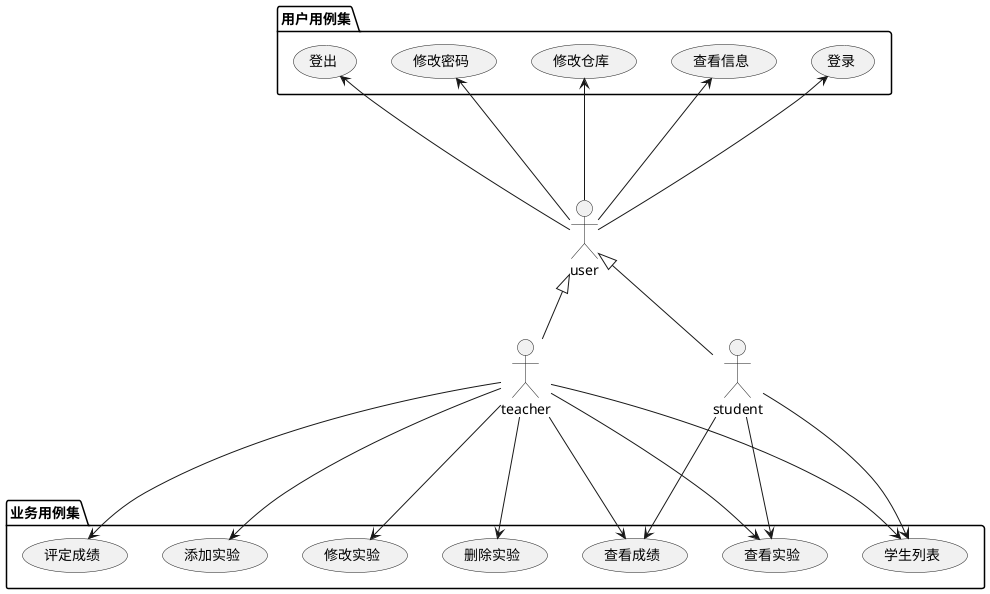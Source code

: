 @startuml
actor teacher
actor student
actor user
user <|-- teacher
user <|-- student

package 用户用例集{
    user --up-> (登录)
    user --up-> (查看信息)
    user --up-> (修改仓库)
    user --up-> (修改密码)
    user --up-> (登出)
}

package 业务用例集{
    teacher ---> (学生列表)
    teacher ---> (添加实验)
    teacher ---> (查看实验)
    teacher ---> (修改实验)
    teacher ---> (查看成绩)
    teacher ---> (删除实验)

    teacher ---> (评定成绩)
    student ---> (查看成绩)
    student ---> (学生列表)
    student ---> (查看实验)

}
@enduml